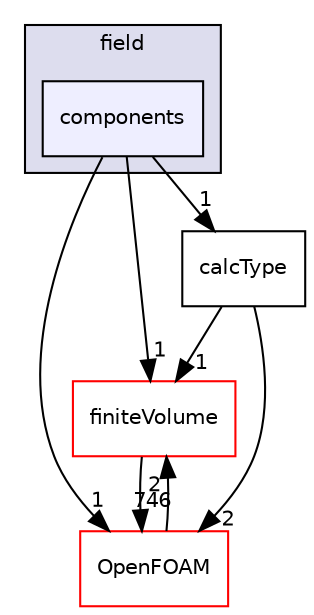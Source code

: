digraph "src/postProcessing/foamCalcFunctions/field/components" {
  bgcolor=transparent;
  compound=true
  node [ fontsize="10", fontname="Helvetica"];
  edge [ labelfontsize="10", labelfontname="Helvetica"];
  subgraph clusterdir_bfcb018a42f8a829ae9e479a66188d55 {
    graph [ bgcolor="#ddddee", pencolor="black", label="field" fontname="Helvetica", fontsize="10", URL="dir_bfcb018a42f8a829ae9e479a66188d55.html"]
  dir_5f42a4d46308a6517778934779b723da [shape=box, label="components", style="filled", fillcolor="#eeeeff", pencolor="black", URL="dir_5f42a4d46308a6517778934779b723da.html"];
  }
  dir_9bd15774b555cf7259a6fa18f99fe99b [shape=box label="finiteVolume" color="red" URL="dir_9bd15774b555cf7259a6fa18f99fe99b.html"];
  dir_c5473ff19b20e6ec4dfe5c310b3778a8 [shape=box label="OpenFOAM" color="red" URL="dir_c5473ff19b20e6ec4dfe5c310b3778a8.html"];
  dir_8cc17f8dfc78ec3c29315950341ce9ca [shape=box label="calcType" URL="dir_8cc17f8dfc78ec3c29315950341ce9ca.html"];
  dir_9bd15774b555cf7259a6fa18f99fe99b->dir_c5473ff19b20e6ec4dfe5c310b3778a8 [headlabel="746", labeldistance=1.5 headhref="dir_000896_001896.html"];
  dir_c5473ff19b20e6ec4dfe5c310b3778a8->dir_9bd15774b555cf7259a6fa18f99fe99b [headlabel="2", labeldistance=1.5 headhref="dir_001896_000896.html"];
  dir_5f42a4d46308a6517778934779b723da->dir_9bd15774b555cf7259a6fa18f99fe99b [headlabel="1", labeldistance=1.5 headhref="dir_002466_000896.html"];
  dir_5f42a4d46308a6517778934779b723da->dir_c5473ff19b20e6ec4dfe5c310b3778a8 [headlabel="1", labeldistance=1.5 headhref="dir_002466_001896.html"];
  dir_5f42a4d46308a6517778934779b723da->dir_8cc17f8dfc78ec3c29315950341ce9ca [headlabel="1", labeldistance=1.5 headhref="dir_002466_002464.html"];
  dir_8cc17f8dfc78ec3c29315950341ce9ca->dir_9bd15774b555cf7259a6fa18f99fe99b [headlabel="1", labeldistance=1.5 headhref="dir_002464_000896.html"];
  dir_8cc17f8dfc78ec3c29315950341ce9ca->dir_c5473ff19b20e6ec4dfe5c310b3778a8 [headlabel="2", labeldistance=1.5 headhref="dir_002464_001896.html"];
}
